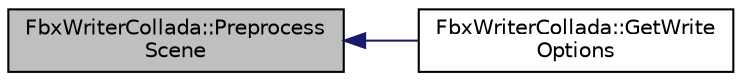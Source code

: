 digraph "FbxWriterCollada::PreprocessScene"
{
  edge [fontname="Helvetica",fontsize="10",labelfontname="Helvetica",labelfontsize="10"];
  node [fontname="Helvetica",fontsize="10",shape=record];
  rankdir="LR";
  Node19 [label="FbxWriterCollada::Preprocess\lScene",height=0.2,width=0.4,color="black", fillcolor="grey75", style="filled", fontcolor="black"];
  Node19 -> Node20 [dir="back",color="midnightblue",fontsize="10",style="solid",fontname="Helvetica"];
  Node20 [label="FbxWriterCollada::GetWrite\lOptions",height=0.2,width=0.4,color="black", fillcolor="white", style="filled",URL="$class_fbx_writer_collada.html#a64fdc18e00335c37acf279a5ef0d3711"];
}
